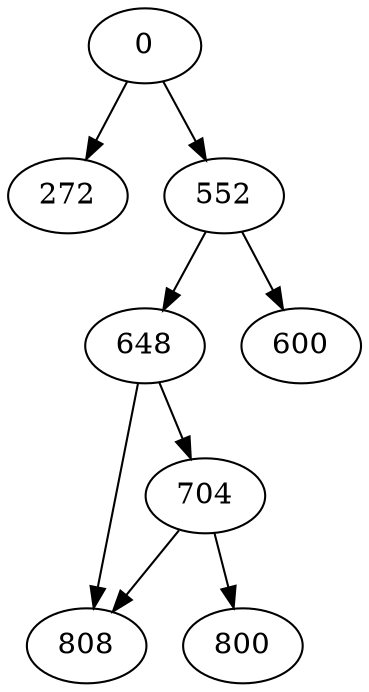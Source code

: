 strict digraph  {
	0	 [code="['mov r6, r1', 'mov r3, r10', 'add r3, 0xfffffff8', 'lddw r1, 0x0', 'mov r2, r6', 'call 0x1', 'ldxb r3, [r6+13]', 'lsh r3, 0x8', '\
ldxb r1, [r6+12]', 'or r3, r1', 'ldxdw r2, [r10-8]', 'ldxdw r1, [r2]', 'add r1, r3', 'stxdw [r2], r1', 'ldxdw r3, [r2+8]', 'add \
r3, 0x1', 'stxdw [r2+8], r3', 'ldxb r3, [r6+5]', 'lsh r3, 0x8', 'ldxb r4, [r6+4]', 'or r3, r4', 'ldxb r4, [r6+6]', 'ldxb r5, [r6+\
7]', 'lsh r5, 0x8', 'or r5, r4', 'lsh r5, 0x10', 'or r5, r3', 'ldxw r3, [r2+24]', 'sub r5, r3', 'lsh r5, 0x20', 'rsh r5, 0x20', '\
mov r3, 0x6', 'jgt r3, r5, +36']"];
	272	 [code="['ldxdw r3, [r2+16]', 'sub r1, r3', 'lsh r3, 0x3', 'add r1, r3', 'rsh r1, 0x3', 'stxdw [r2+16], r1', 'ldxb r3, [r6+1]', 'lsh r3, \
0x8', 'ldxb r1, [r6]', 'or r3, r1', 'ldxb r1, [r6+3]', 'lsh r1, 0x8', 'ldxb r4, [r6+2]', 'or r1, r4', 'lsh r1, 0x10', 'or r1, r3', '\
mov r3, 0x20', 'call 0x1f', 'ldxb r1, [r6+5]', 'lsh r1, 0x8', 'ldxb r2, [r6+4]', 'or r1, r2', 'ldxb r2, [r6+6]', 'ldxb r3, [r6+7]', '\
lsh r3, 0x8', 'or r3, r2', 'lsh r3, 0x10', 'or r3, r1', 'ldxdw r1, [r10-8]', 'stxw [r1+24], r3', 'mov r2, 0x0', 'stxdw [r1+8], r2', '\
stxdw [r1], r2', 'ldxw r2, [r1+28]', 'add r2, 0x1']"];
	0 -> 272;
	552	 [code="['stxw [r1+28], r2', 'ldxb r1, [r6+20]', 'lsh r1, 0x38', 'arsh r1, 0x38', 'mov r8, 0x0', 'jsgt r8, r1, +7']"];
	0 -> 552;
	704	 [code="['add r6, 0xe', 'mov r3, r10', 'add r3, 0xfffffff0', 'lddw r1, 0x0', 'mov r2, r6', 'call 0x1', 'lsh r0, 0x20', 'rsh r0, 0x20', '\
lddw r1, 0xffffffff', 'jeq r0, r1, +2']"];
	808	 [code="['ldxw r7, [r1]', 'mov r0, r7', 'exit']"];
	704 -> 808;
	800	 [code="['ldxdw r1, [r10-16]']"];
	704 -> 800;
	648	 [code="['call 0x2', 'lddw r7, 0xfffffffd', 'ldxb r1, [r6+14]', 'lsh r1, 0x38', 'arsh r1, 0x38', 'jsgt r8, r1, +14']"];
	648 -> 704;
	648 -> 808;
	552 -> 648;
	600	 [code="['mov r2, r6', 'add r2, 0x14', 'lddw r1, 0x0', 'mov r3, r6', 'mov r4, 0x0']"];
	552 -> 600;
}
